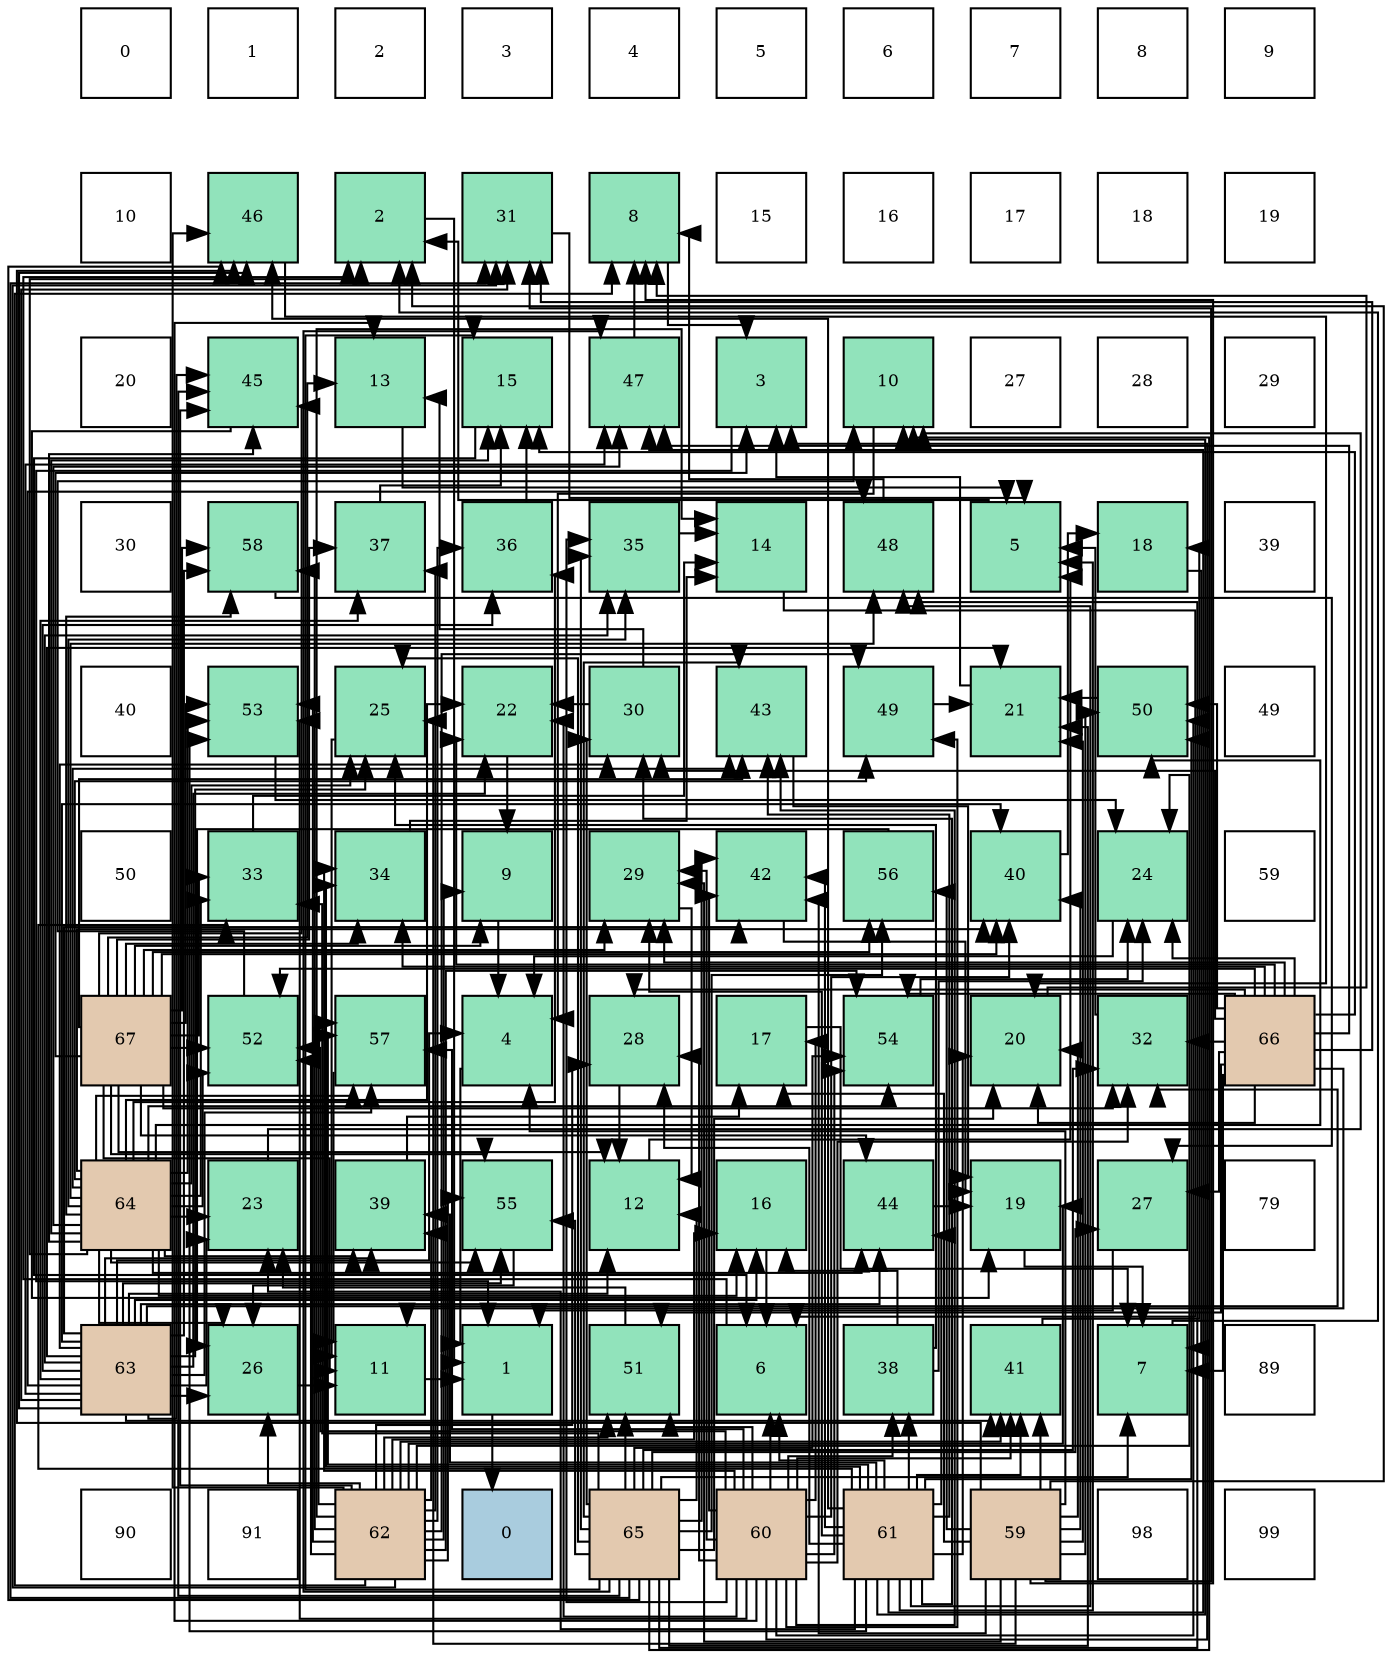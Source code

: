 digraph layout{
 rankdir=TB;
 splines=ortho;
 node [style=filled shape=square fixedsize=true width=0.6];
0[label="0", fontsize=8, fillcolor="#ffffff"];
1[label="1", fontsize=8, fillcolor="#ffffff"];
2[label="2", fontsize=8, fillcolor="#ffffff"];
3[label="3", fontsize=8, fillcolor="#ffffff"];
4[label="4", fontsize=8, fillcolor="#ffffff"];
5[label="5", fontsize=8, fillcolor="#ffffff"];
6[label="6", fontsize=8, fillcolor="#ffffff"];
7[label="7", fontsize=8, fillcolor="#ffffff"];
8[label="8", fontsize=8, fillcolor="#ffffff"];
9[label="9", fontsize=8, fillcolor="#ffffff"];
10[label="10", fontsize=8, fillcolor="#ffffff"];
11[label="46", fontsize=8, fillcolor="#91e3bb"];
12[label="2", fontsize=8, fillcolor="#91e3bb"];
13[label="31", fontsize=8, fillcolor="#91e3bb"];
14[label="8", fontsize=8, fillcolor="#91e3bb"];
15[label="15", fontsize=8, fillcolor="#ffffff"];
16[label="16", fontsize=8, fillcolor="#ffffff"];
17[label="17", fontsize=8, fillcolor="#ffffff"];
18[label="18", fontsize=8, fillcolor="#ffffff"];
19[label="19", fontsize=8, fillcolor="#ffffff"];
20[label="20", fontsize=8, fillcolor="#ffffff"];
21[label="45", fontsize=8, fillcolor="#91e3bb"];
22[label="13", fontsize=8, fillcolor="#91e3bb"];
23[label="15", fontsize=8, fillcolor="#91e3bb"];
24[label="47", fontsize=8, fillcolor="#91e3bb"];
25[label="3", fontsize=8, fillcolor="#91e3bb"];
26[label="10", fontsize=8, fillcolor="#91e3bb"];
27[label="27", fontsize=8, fillcolor="#ffffff"];
28[label="28", fontsize=8, fillcolor="#ffffff"];
29[label="29", fontsize=8, fillcolor="#ffffff"];
30[label="30", fontsize=8, fillcolor="#ffffff"];
31[label="58", fontsize=8, fillcolor="#91e3bb"];
32[label="37", fontsize=8, fillcolor="#91e3bb"];
33[label="36", fontsize=8, fillcolor="#91e3bb"];
34[label="35", fontsize=8, fillcolor="#91e3bb"];
35[label="14", fontsize=8, fillcolor="#91e3bb"];
36[label="48", fontsize=8, fillcolor="#91e3bb"];
37[label="5", fontsize=8, fillcolor="#91e3bb"];
38[label="18", fontsize=8, fillcolor="#91e3bb"];
39[label="39", fontsize=8, fillcolor="#ffffff"];
40[label="40", fontsize=8, fillcolor="#ffffff"];
41[label="53", fontsize=8, fillcolor="#91e3bb"];
42[label="25", fontsize=8, fillcolor="#91e3bb"];
43[label="22", fontsize=8, fillcolor="#91e3bb"];
44[label="30", fontsize=8, fillcolor="#91e3bb"];
45[label="43", fontsize=8, fillcolor="#91e3bb"];
46[label="49", fontsize=8, fillcolor="#91e3bb"];
47[label="21", fontsize=8, fillcolor="#91e3bb"];
48[label="50", fontsize=8, fillcolor="#91e3bb"];
49[label="49", fontsize=8, fillcolor="#ffffff"];
50[label="50", fontsize=8, fillcolor="#ffffff"];
51[label="33", fontsize=8, fillcolor="#91e3bb"];
52[label="34", fontsize=8, fillcolor="#91e3bb"];
53[label="9", fontsize=8, fillcolor="#91e3bb"];
54[label="29", fontsize=8, fillcolor="#91e3bb"];
55[label="42", fontsize=8, fillcolor="#91e3bb"];
56[label="56", fontsize=8, fillcolor="#91e3bb"];
57[label="40", fontsize=8, fillcolor="#91e3bb"];
58[label="24", fontsize=8, fillcolor="#91e3bb"];
59[label="59", fontsize=8, fillcolor="#ffffff"];
60[label="67", fontsize=8, fillcolor="#e3c9af"];
61[label="52", fontsize=8, fillcolor="#91e3bb"];
62[label="57", fontsize=8, fillcolor="#91e3bb"];
63[label="4", fontsize=8, fillcolor="#91e3bb"];
64[label="28", fontsize=8, fillcolor="#91e3bb"];
65[label="17", fontsize=8, fillcolor="#91e3bb"];
66[label="54", fontsize=8, fillcolor="#91e3bb"];
67[label="20", fontsize=8, fillcolor="#91e3bb"];
68[label="32", fontsize=8, fillcolor="#91e3bb"];
69[label="66", fontsize=8, fillcolor="#e3c9af"];
70[label="64", fontsize=8, fillcolor="#e3c9af"];
71[label="23", fontsize=8, fillcolor="#91e3bb"];
72[label="39", fontsize=8, fillcolor="#91e3bb"];
73[label="55", fontsize=8, fillcolor="#91e3bb"];
74[label="12", fontsize=8, fillcolor="#91e3bb"];
75[label="16", fontsize=8, fillcolor="#91e3bb"];
76[label="44", fontsize=8, fillcolor="#91e3bb"];
77[label="19", fontsize=8, fillcolor="#91e3bb"];
78[label="27", fontsize=8, fillcolor="#91e3bb"];
79[label="79", fontsize=8, fillcolor="#ffffff"];
80[label="63", fontsize=8, fillcolor="#e3c9af"];
81[label="26", fontsize=8, fillcolor="#91e3bb"];
82[label="11", fontsize=8, fillcolor="#91e3bb"];
83[label="1", fontsize=8, fillcolor="#91e3bb"];
84[label="51", fontsize=8, fillcolor="#91e3bb"];
85[label="6", fontsize=8, fillcolor="#91e3bb"];
86[label="38", fontsize=8, fillcolor="#91e3bb"];
87[label="41", fontsize=8, fillcolor="#91e3bb"];
88[label="7", fontsize=8, fillcolor="#91e3bb"];
89[label="89", fontsize=8, fillcolor="#ffffff"];
90[label="90", fontsize=8, fillcolor="#ffffff"];
91[label="91", fontsize=8, fillcolor="#ffffff"];
92[label="62", fontsize=8, fillcolor="#e3c9af"];
93[label="0", fontsize=8, fillcolor="#a9ccde"];
94[label="65", fontsize=8, fillcolor="#e3c9af"];
95[label="60", fontsize=8, fillcolor="#e3c9af"];
96[label="61", fontsize=8, fillcolor="#e3c9af"];
97[label="59", fontsize=8, fillcolor="#e3c9af"];
98[label="98", fontsize=8, fillcolor="#ffffff"];
99[label="99", fontsize=8, fillcolor="#ffffff"];
edge [constraint=false, style=vis];83 -> 93;
12 -> 83;
25 -> 83;
63 -> 83;
37 -> 12;
85 -> 12;
88 -> 12;
14 -> 25;
53 -> 63;
26 -> 63;
82 -> 83;
74 -> 37;
22 -> 37;
35 -> 85;
23 -> 85;
75 -> 85;
65 -> 88;
38 -> 88;
77 -> 88;
67 -> 14;
47 -> 25;
43 -> 53;
71 -> 26;
58 -> 63;
42 -> 82;
81 -> 82;
78 -> 83;
64 -> 74;
54 -> 74;
44 -> 22;
44 -> 43;
13 -> 37;
68 -> 37;
51 -> 35;
52 -> 35;
34 -> 35;
33 -> 23;
32 -> 23;
86 -> 75;
86 -> 58;
86 -> 42;
72 -> 65;
57 -> 38;
87 -> 38;
55 -> 77;
45 -> 77;
76 -> 77;
21 -> 77;
11 -> 67;
24 -> 14;
36 -> 14;
46 -> 47;
48 -> 47;
84 -> 71;
61 -> 26;
41 -> 58;
66 -> 58;
73 -> 81;
56 -> 81;
62 -> 82;
31 -> 78;
97 -> 12;
97 -> 63;
97 -> 14;
97 -> 65;
97 -> 67;
97 -> 47;
97 -> 42;
97 -> 54;
97 -> 13;
97 -> 57;
97 -> 87;
97 -> 55;
97 -> 11;
97 -> 48;
97 -> 56;
95 -> 25;
95 -> 85;
95 -> 22;
95 -> 65;
95 -> 43;
95 -> 64;
95 -> 54;
95 -> 68;
95 -> 52;
95 -> 34;
95 -> 86;
95 -> 57;
95 -> 87;
95 -> 55;
95 -> 45;
95 -> 46;
95 -> 48;
95 -> 84;
95 -> 61;
95 -> 41;
95 -> 66;
95 -> 62;
96 -> 37;
96 -> 85;
96 -> 26;
96 -> 67;
96 -> 71;
96 -> 64;
96 -> 54;
96 -> 44;
96 -> 51;
96 -> 52;
96 -> 86;
96 -> 72;
96 -> 87;
96 -> 55;
96 -> 45;
96 -> 76;
96 -> 11;
96 -> 24;
96 -> 36;
96 -> 48;
96 -> 41;
96 -> 62;
92 -> 14;
92 -> 53;
92 -> 35;
92 -> 75;
92 -> 77;
92 -> 58;
92 -> 81;
92 -> 64;
92 -> 13;
92 -> 33;
92 -> 32;
92 -> 72;
92 -> 87;
92 -> 21;
92 -> 11;
92 -> 46;
92 -> 84;
92 -> 61;
92 -> 41;
92 -> 66;
92 -> 73;
92 -> 62;
92 -> 31;
80 -> 63;
80 -> 74;
80 -> 75;
80 -> 47;
80 -> 43;
80 -> 71;
80 -> 42;
80 -> 81;
80 -> 44;
80 -> 13;
80 -> 68;
80 -> 34;
80 -> 33;
80 -> 32;
80 -> 72;
80 -> 57;
80 -> 87;
80 -> 55;
80 -> 76;
80 -> 21;
80 -> 11;
80 -> 24;
80 -> 36;
80 -> 73;
80 -> 62;
80 -> 31;
70 -> 12;
70 -> 23;
70 -> 75;
70 -> 43;
70 -> 71;
70 -> 42;
70 -> 81;
70 -> 51;
70 -> 34;
70 -> 33;
70 -> 72;
70 -> 57;
70 -> 45;
70 -> 76;
70 -> 21;
70 -> 24;
70 -> 36;
70 -> 46;
70 -> 48;
70 -> 61;
70 -> 41;
70 -> 66;
70 -> 73;
70 -> 62;
70 -> 31;
94 -> 88;
94 -> 26;
94 -> 74;
94 -> 23;
94 -> 67;
94 -> 47;
94 -> 42;
94 -> 78;
94 -> 44;
94 -> 13;
94 -> 68;
94 -> 51;
94 -> 34;
94 -> 55;
94 -> 45;
94 -> 21;
94 -> 11;
94 -> 24;
94 -> 36;
94 -> 84;
94 -> 66;
94 -> 73;
94 -> 56;
69 -> 88;
69 -> 82;
69 -> 23;
69 -> 67;
69 -> 43;
69 -> 58;
69 -> 78;
69 -> 64;
69 -> 54;
69 -> 44;
69 -> 13;
69 -> 68;
69 -> 52;
69 -> 24;
69 -> 48;
69 -> 84;
69 -> 61;
69 -> 66;
60 -> 25;
60 -> 53;
60 -> 82;
60 -> 74;
60 -> 22;
60 -> 54;
60 -> 68;
60 -> 51;
60 -> 52;
60 -> 32;
60 -> 57;
60 -> 45;
60 -> 76;
60 -> 21;
60 -> 61;
60 -> 41;
60 -> 73;
60 -> 56;
60 -> 31;
edge [constraint=true, style=invis];
0 -> 10 -> 20 -> 30 -> 40 -> 50 -> 60 -> 70 -> 80 -> 90;
1 -> 11 -> 21 -> 31 -> 41 -> 51 -> 61 -> 71 -> 81 -> 91;
2 -> 12 -> 22 -> 32 -> 42 -> 52 -> 62 -> 72 -> 82 -> 92;
3 -> 13 -> 23 -> 33 -> 43 -> 53 -> 63 -> 73 -> 83 -> 93;
4 -> 14 -> 24 -> 34 -> 44 -> 54 -> 64 -> 74 -> 84 -> 94;
5 -> 15 -> 25 -> 35 -> 45 -> 55 -> 65 -> 75 -> 85 -> 95;
6 -> 16 -> 26 -> 36 -> 46 -> 56 -> 66 -> 76 -> 86 -> 96;
7 -> 17 -> 27 -> 37 -> 47 -> 57 -> 67 -> 77 -> 87 -> 97;
8 -> 18 -> 28 -> 38 -> 48 -> 58 -> 68 -> 78 -> 88 -> 98;
9 -> 19 -> 29 -> 39 -> 49 -> 59 -> 69 -> 79 -> 89 -> 99;
rank = same {0 -> 1 -> 2 -> 3 -> 4 -> 5 -> 6 -> 7 -> 8 -> 9};
rank = same {10 -> 11 -> 12 -> 13 -> 14 -> 15 -> 16 -> 17 -> 18 -> 19};
rank = same {20 -> 21 -> 22 -> 23 -> 24 -> 25 -> 26 -> 27 -> 28 -> 29};
rank = same {30 -> 31 -> 32 -> 33 -> 34 -> 35 -> 36 -> 37 -> 38 -> 39};
rank = same {40 -> 41 -> 42 -> 43 -> 44 -> 45 -> 46 -> 47 -> 48 -> 49};
rank = same {50 -> 51 -> 52 -> 53 -> 54 -> 55 -> 56 -> 57 -> 58 -> 59};
rank = same {60 -> 61 -> 62 -> 63 -> 64 -> 65 -> 66 -> 67 -> 68 -> 69};
rank = same {70 -> 71 -> 72 -> 73 -> 74 -> 75 -> 76 -> 77 -> 78 -> 79};
rank = same {80 -> 81 -> 82 -> 83 -> 84 -> 85 -> 86 -> 87 -> 88 -> 89};
rank = same {90 -> 91 -> 92 -> 93 -> 94 -> 95 -> 96 -> 97 -> 98 -> 99};
}